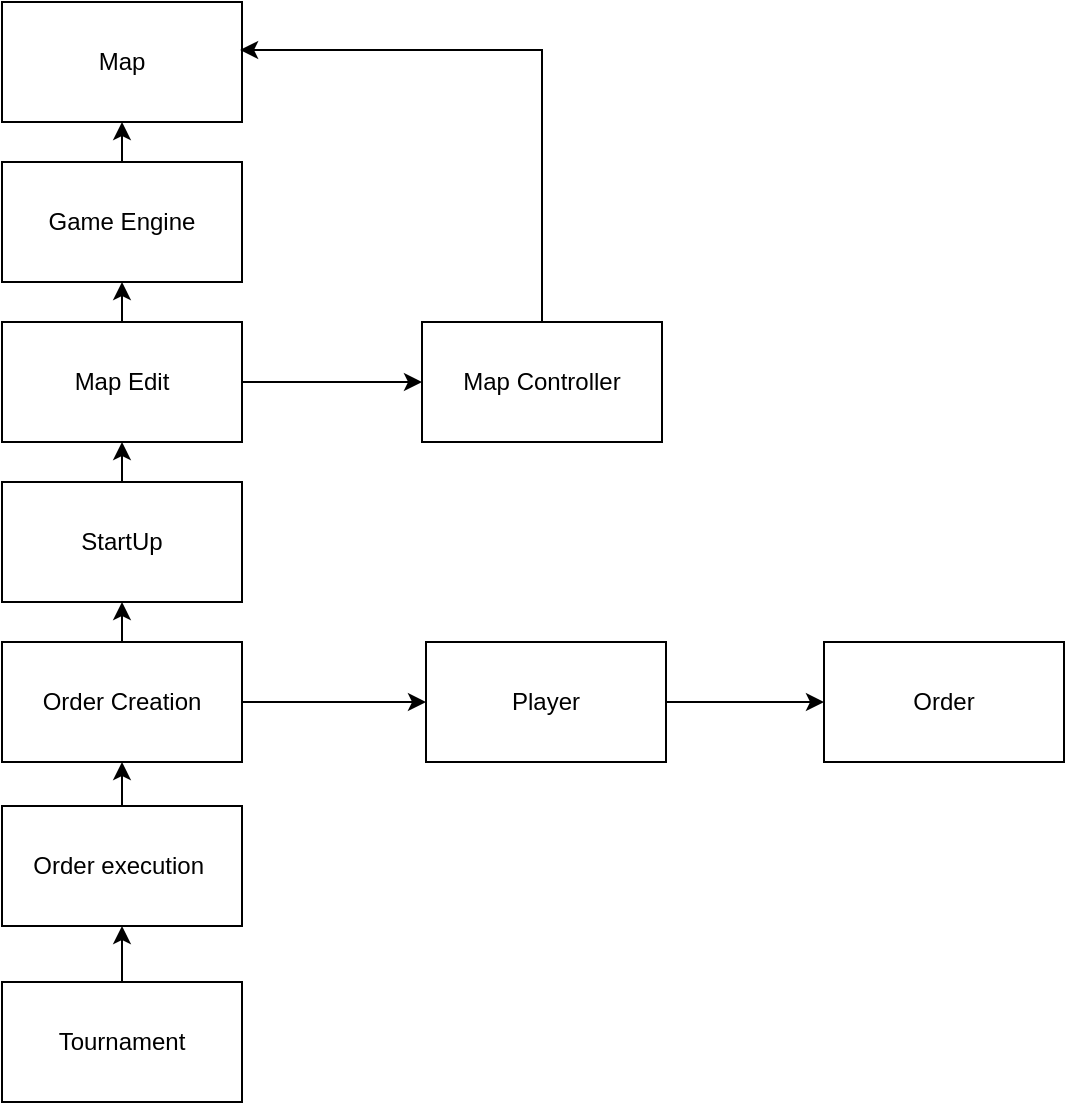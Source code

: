 <mxfile version="26.1.1">
  <diagram name="Page-1" id="e7e014a7-5840-1c2e-5031-d8a46d1fe8dd">
    <mxGraphModel dx="1419" dy="802" grid="1" gridSize="10" guides="1" tooltips="1" connect="1" arrows="1" fold="1" page="1" pageScale="1" pageWidth="1169" pageHeight="826" background="none" math="0" shadow="0">
      <root>
        <mxCell id="0" />
        <mxCell id="1" parent="0" />
        <mxCell id="Jw0xZarlihv73rsWmefm-41" value="Map" style="rounded=0;whiteSpace=wrap;html=1;" parent="1" vertex="1">
          <mxGeometry x="90" y="30" width="120" height="60" as="geometry" />
        </mxCell>
        <mxCell id="Jw0xZarlihv73rsWmefm-73" style="edgeStyle=orthogonalEdgeStyle;rounded=0;orthogonalLoop=1;jettySize=auto;html=1;exitX=0.5;exitY=0;exitDx=0;exitDy=0;entryX=0.5;entryY=1;entryDx=0;entryDy=0;" parent="1" source="Jw0xZarlihv73rsWmefm-42" target="Jw0xZarlihv73rsWmefm-41" edge="1">
          <mxGeometry relative="1" as="geometry" />
        </mxCell>
        <mxCell id="Jw0xZarlihv73rsWmefm-42" value="Game Engine" style="rounded=0;whiteSpace=wrap;html=1;" parent="1" vertex="1">
          <mxGeometry x="90" y="110" width="120" height="60" as="geometry" />
        </mxCell>
        <mxCell id="Jw0xZarlihv73rsWmefm-44" value="Map Controller" style="rounded=0;whiteSpace=wrap;html=1;" parent="1" vertex="1">
          <mxGeometry x="300" y="190" width="120" height="60" as="geometry" />
        </mxCell>
        <mxCell id="Jw0xZarlihv73rsWmefm-75" style="edgeStyle=orthogonalEdgeStyle;rounded=0;orthogonalLoop=1;jettySize=auto;html=1;exitX=0.5;exitY=0;exitDx=0;exitDy=0;entryX=0.5;entryY=1;entryDx=0;entryDy=0;" parent="1" source="Jw0xZarlihv73rsWmefm-45" target="Jw0xZarlihv73rsWmefm-48" edge="1">
          <mxGeometry relative="1" as="geometry" />
        </mxCell>
        <mxCell id="Jw0xZarlihv73rsWmefm-45" value="StartUp" style="rounded=0;whiteSpace=wrap;html=1;" parent="1" vertex="1">
          <mxGeometry x="90" y="270" width="120" height="60" as="geometry" />
        </mxCell>
        <mxCell id="Jw0xZarlihv73rsWmefm-68" value="" style="edgeStyle=orthogonalEdgeStyle;rounded=0;orthogonalLoop=1;jettySize=auto;html=1;" parent="1" source="Jw0xZarlihv73rsWmefm-46" target="Jw0xZarlihv73rsWmefm-58" edge="1">
          <mxGeometry relative="1" as="geometry" />
        </mxCell>
        <mxCell id="Jw0xZarlihv73rsWmefm-76" style="edgeStyle=orthogonalEdgeStyle;rounded=0;orthogonalLoop=1;jettySize=auto;html=1;exitX=0.5;exitY=0;exitDx=0;exitDy=0;entryX=0.5;entryY=1;entryDx=0;entryDy=0;" parent="1" source="Jw0xZarlihv73rsWmefm-46" target="Jw0xZarlihv73rsWmefm-45" edge="1">
          <mxGeometry relative="1" as="geometry" />
        </mxCell>
        <mxCell id="Jw0xZarlihv73rsWmefm-46" value="Order Creation" style="rounded=0;whiteSpace=wrap;html=1;" parent="1" vertex="1">
          <mxGeometry x="90" y="350" width="120" height="60" as="geometry" />
        </mxCell>
        <mxCell id="Jw0xZarlihv73rsWmefm-77" style="edgeStyle=orthogonalEdgeStyle;rounded=0;orthogonalLoop=1;jettySize=auto;html=1;exitX=0.5;exitY=0;exitDx=0;exitDy=0;entryX=0.5;entryY=1;entryDx=0;entryDy=0;" parent="1" source="Jw0xZarlihv73rsWmefm-47" target="Jw0xZarlihv73rsWmefm-46" edge="1">
          <mxGeometry relative="1" as="geometry" />
        </mxCell>
        <mxCell id="Jw0xZarlihv73rsWmefm-47" value="Order execution&amp;nbsp;" style="rounded=0;whiteSpace=wrap;html=1;" parent="1" vertex="1">
          <mxGeometry x="90" y="432" width="120" height="60" as="geometry" />
        </mxCell>
        <mxCell id="Jw0xZarlihv73rsWmefm-71" value="" style="edgeStyle=orthogonalEdgeStyle;rounded=0;orthogonalLoop=1;jettySize=auto;html=1;" parent="1" source="Jw0xZarlihv73rsWmefm-48" target="Jw0xZarlihv73rsWmefm-44" edge="1">
          <mxGeometry relative="1" as="geometry" />
        </mxCell>
        <mxCell id="Jw0xZarlihv73rsWmefm-74" style="edgeStyle=orthogonalEdgeStyle;rounded=0;orthogonalLoop=1;jettySize=auto;html=1;exitX=0.5;exitY=0;exitDx=0;exitDy=0;entryX=0.5;entryY=1;entryDx=0;entryDy=0;" parent="1" source="Jw0xZarlihv73rsWmefm-48" target="Jw0xZarlihv73rsWmefm-42" edge="1">
          <mxGeometry relative="1" as="geometry" />
        </mxCell>
        <mxCell id="Jw0xZarlihv73rsWmefm-48" value="Map Edit" style="rounded=0;whiteSpace=wrap;html=1;" parent="1" vertex="1">
          <mxGeometry x="90" y="190" width="120" height="60" as="geometry" />
        </mxCell>
        <mxCell id="Jw0xZarlihv73rsWmefm-69" value="" style="edgeStyle=orthogonalEdgeStyle;rounded=0;orthogonalLoop=1;jettySize=auto;html=1;" parent="1" source="Jw0xZarlihv73rsWmefm-58" target="Jw0xZarlihv73rsWmefm-60" edge="1">
          <mxGeometry relative="1" as="geometry" />
        </mxCell>
        <mxCell id="Jw0xZarlihv73rsWmefm-58" value="Player" style="rounded=0;whiteSpace=wrap;html=1;" parent="1" vertex="1">
          <mxGeometry x="302" y="350" width="120" height="60" as="geometry" />
        </mxCell>
        <mxCell id="Jw0xZarlihv73rsWmefm-60" value="Order" style="rounded=0;whiteSpace=wrap;html=1;" parent="1" vertex="1">
          <mxGeometry x="501" y="350" width="120" height="60" as="geometry" />
        </mxCell>
        <mxCell id="Jw0xZarlihv73rsWmefm-72" style="edgeStyle=orthogonalEdgeStyle;rounded=0;orthogonalLoop=1;jettySize=auto;html=1;entryX=0.992;entryY=0.4;entryDx=0;entryDy=0;entryPerimeter=0;" parent="1" source="Jw0xZarlihv73rsWmefm-44" target="Jw0xZarlihv73rsWmefm-41" edge="1">
          <mxGeometry relative="1" as="geometry">
            <Array as="points">
              <mxPoint x="360" y="54" />
            </Array>
          </mxGeometry>
        </mxCell>
        <mxCell id="zTSXj-epKIXKXc0h_j-u-2" value="" style="edgeStyle=orthogonalEdgeStyle;rounded=0;orthogonalLoop=1;jettySize=auto;html=1;" edge="1" parent="1" source="zTSXj-epKIXKXc0h_j-u-1" target="Jw0xZarlihv73rsWmefm-47">
          <mxGeometry relative="1" as="geometry" />
        </mxCell>
        <mxCell id="zTSXj-epKIXKXc0h_j-u-1" value="Tournament" style="rounded=0;whiteSpace=wrap;html=1;" vertex="1" parent="1">
          <mxGeometry x="90" y="520" width="120" height="60" as="geometry" />
        </mxCell>
      </root>
    </mxGraphModel>
  </diagram>
</mxfile>
